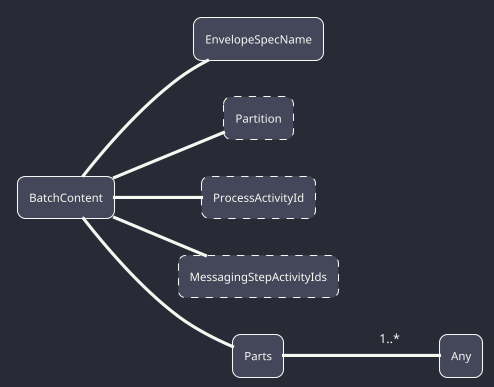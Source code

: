 ﻿@startuml
!theme metal
skinparam BackgroundColor #282a36
'skinparam LineType ortho
skinparam Arrow {
  Color #f8f8f2
  FontColor #f8f8f2
}
skinparam Class {
  BackgroundColor #44475a
  BorderColor #f8f8f2
  FontColor #f8f8f2
}
hide circle
hide members
left to right direction

class BatchContent
class EnvelopeSpecName
'class EnvironmentTag #line.dashed
class Partition #line.dashed
class ProcessActivityId #line.dashed
class MessagingStepActivityIds #line.dashed
class Parts
class Any


BatchContent -- EnvelopeSpecName
'BatchContent -- EnvironmentTag
BatchContent -- Partition
BatchContent -- ProcessActivityId
BatchContent -- MessagingStepActivityIds
BatchContent -- Parts
Parts -- Any : 1..*

@enduml
